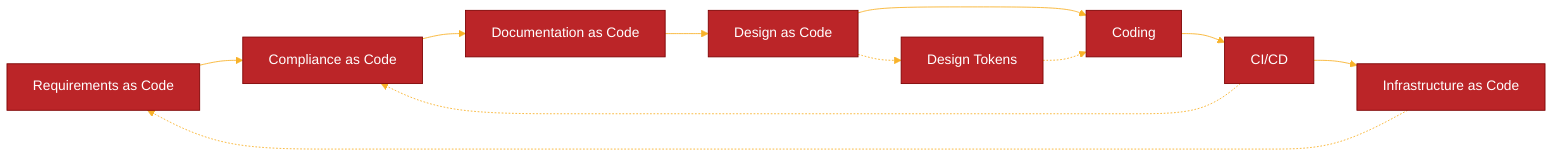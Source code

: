 ---
config:
  theme: 'base'
  themeVariables:
    primaryColor: '#BB2528'
    primaryTextColor: '#fff'
    primaryBorderColor: '#7C0000'
    lineColor: '#F8B229'
    secondaryColor: '#006100'
    tertiaryColor: '#fff'
---
graph LR
    A[Requirements as Code] --> B[Compliance as Code]
    B --> C[Documentation as Code]
    C --> D[Design as Code]
    D --> E[Coding]
    E --> F[CI/CD]
    F --> G[Infrastructure as Code]
    
    D -.-> H[Design Tokens]
    H -.-> E
    
    G -.-> A
    F -.-> B